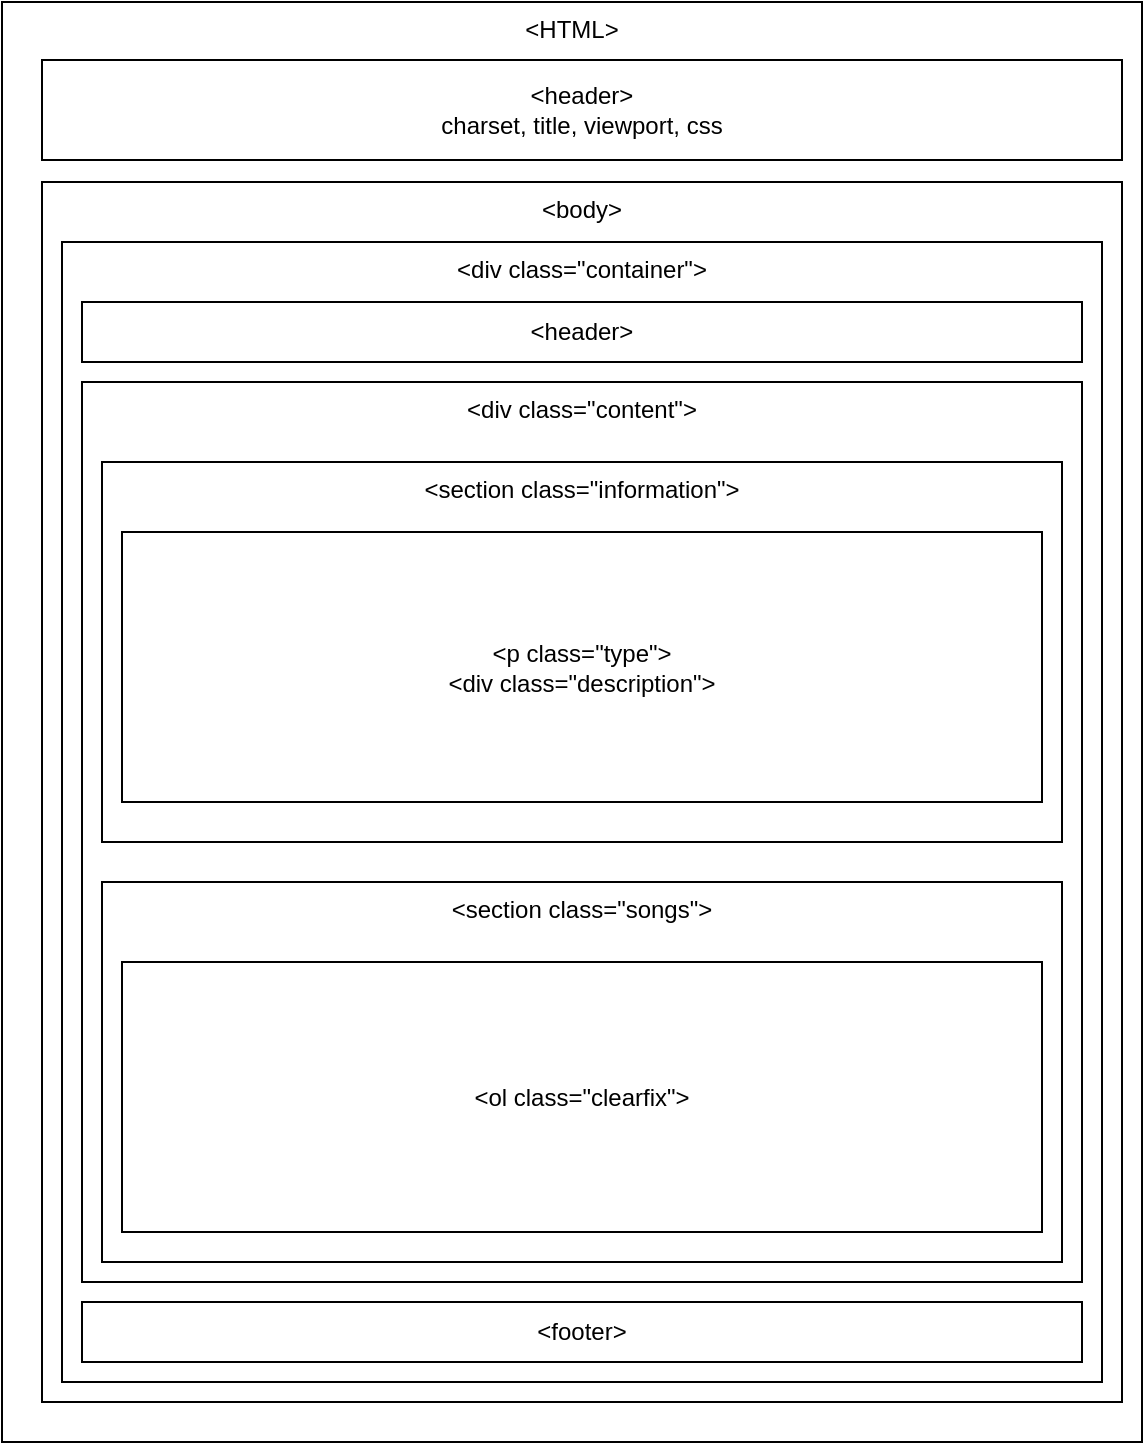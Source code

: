 <mxfile version="15.7.3" type="device"><diagram id="cswJCyAlF-siCw3fYHKR" name="ページ1"><mxGraphModel dx="1364" dy="880" grid="1" gridSize="10" guides="1" tooltips="1" connect="1" arrows="1" fold="1" page="1" pageScale="1" pageWidth="1169" pageHeight="827" math="0" shadow="0"><root><mxCell id="0"/><mxCell id="1" parent="0"/><mxCell id="CJLL4Kiy7zcfIblMlolR-2" value="&amp;lt;HTML&amp;gt;" style="rounded=0;whiteSpace=wrap;html=1;fillColor=none;verticalAlign=top;" vertex="1" parent="1"><mxGeometry x="300" y="60" width="570" height="720" as="geometry"/></mxCell><mxCell id="CJLL4Kiy7zcfIblMlolR-3" value="&amp;lt;header&amp;gt;&lt;br&gt;charset, title, viewport, css" style="rounded=0;whiteSpace=wrap;html=1;fillColor=none;align=center;verticalAlign=middle;" vertex="1" parent="1"><mxGeometry x="320" y="89" width="540" height="50" as="geometry"/></mxCell><mxCell id="CJLL4Kiy7zcfIblMlolR-4" value="&amp;lt;body&amp;gt;" style="rounded=0;whiteSpace=wrap;html=1;fillColor=none;align=center;verticalAlign=top;" vertex="1" parent="1"><mxGeometry x="320" y="150" width="540" height="610" as="geometry"/></mxCell><mxCell id="CJLL4Kiy7zcfIblMlolR-5" value="&amp;lt;div class=&quot;container&quot;&amp;gt;" style="rounded=0;whiteSpace=wrap;html=1;fillColor=none;align=center;verticalAlign=top;" vertex="1" parent="1"><mxGeometry x="330" y="180" width="520" height="570" as="geometry"/></mxCell><mxCell id="CJLL4Kiy7zcfIblMlolR-6" value="&amp;lt;header&amp;gt;" style="rounded=0;whiteSpace=wrap;html=1;fillColor=none;align=center;verticalAlign=middle;" vertex="1" parent="1"><mxGeometry x="340" y="210" width="500" height="30" as="geometry"/></mxCell><mxCell id="CJLL4Kiy7zcfIblMlolR-7" value="&amp;lt;footer&amp;gt;" style="rounded=0;whiteSpace=wrap;html=1;fillColor=none;align=center;verticalAlign=middle;" vertex="1" parent="1"><mxGeometry x="340" y="710" width="500" height="30" as="geometry"/></mxCell><mxCell id="CJLL4Kiy7zcfIblMlolR-8" value="&amp;lt;div class=&quot;content&quot;&amp;gt;" style="rounded=0;whiteSpace=wrap;html=1;fillColor=none;align=center;verticalAlign=top;" vertex="1" parent="1"><mxGeometry x="340" y="250" width="500" height="450" as="geometry"/></mxCell><mxCell id="CJLL4Kiy7zcfIblMlolR-9" value="&amp;lt;section class=&quot;information&quot;&amp;gt;" style="rounded=0;whiteSpace=wrap;html=1;fillColor=none;align=center;verticalAlign=top;" vertex="1" parent="1"><mxGeometry x="350" y="290" width="480" height="190" as="geometry"/></mxCell><mxCell id="CJLL4Kiy7zcfIblMlolR-10" value="&amp;lt;section class=&quot;songs&quot;&amp;gt;" style="rounded=0;whiteSpace=wrap;html=1;fillColor=none;align=center;verticalAlign=top;" vertex="1" parent="1"><mxGeometry x="350" y="500" width="480" height="190" as="geometry"/></mxCell><mxCell id="CJLL4Kiy7zcfIblMlolR-11" value="&amp;lt;p class=&quot;type&quot;&amp;gt;&lt;br&gt;&amp;lt;div class=&quot;description&quot;&amp;gt;" style="rounded=0;whiteSpace=wrap;html=1;fillColor=none;align=center;verticalAlign=middle;" vertex="1" parent="1"><mxGeometry x="360" y="325" width="460" height="135" as="geometry"/></mxCell><mxCell id="CJLL4Kiy7zcfIblMlolR-12" value="&amp;lt;ol class=&quot;clearfix&quot;&amp;gt;" style="rounded=0;whiteSpace=wrap;html=1;fillColor=none;align=center;verticalAlign=middle;" vertex="1" parent="1"><mxGeometry x="360" y="540" width="460" height="135" as="geometry"/></mxCell></root></mxGraphModel></diagram></mxfile>